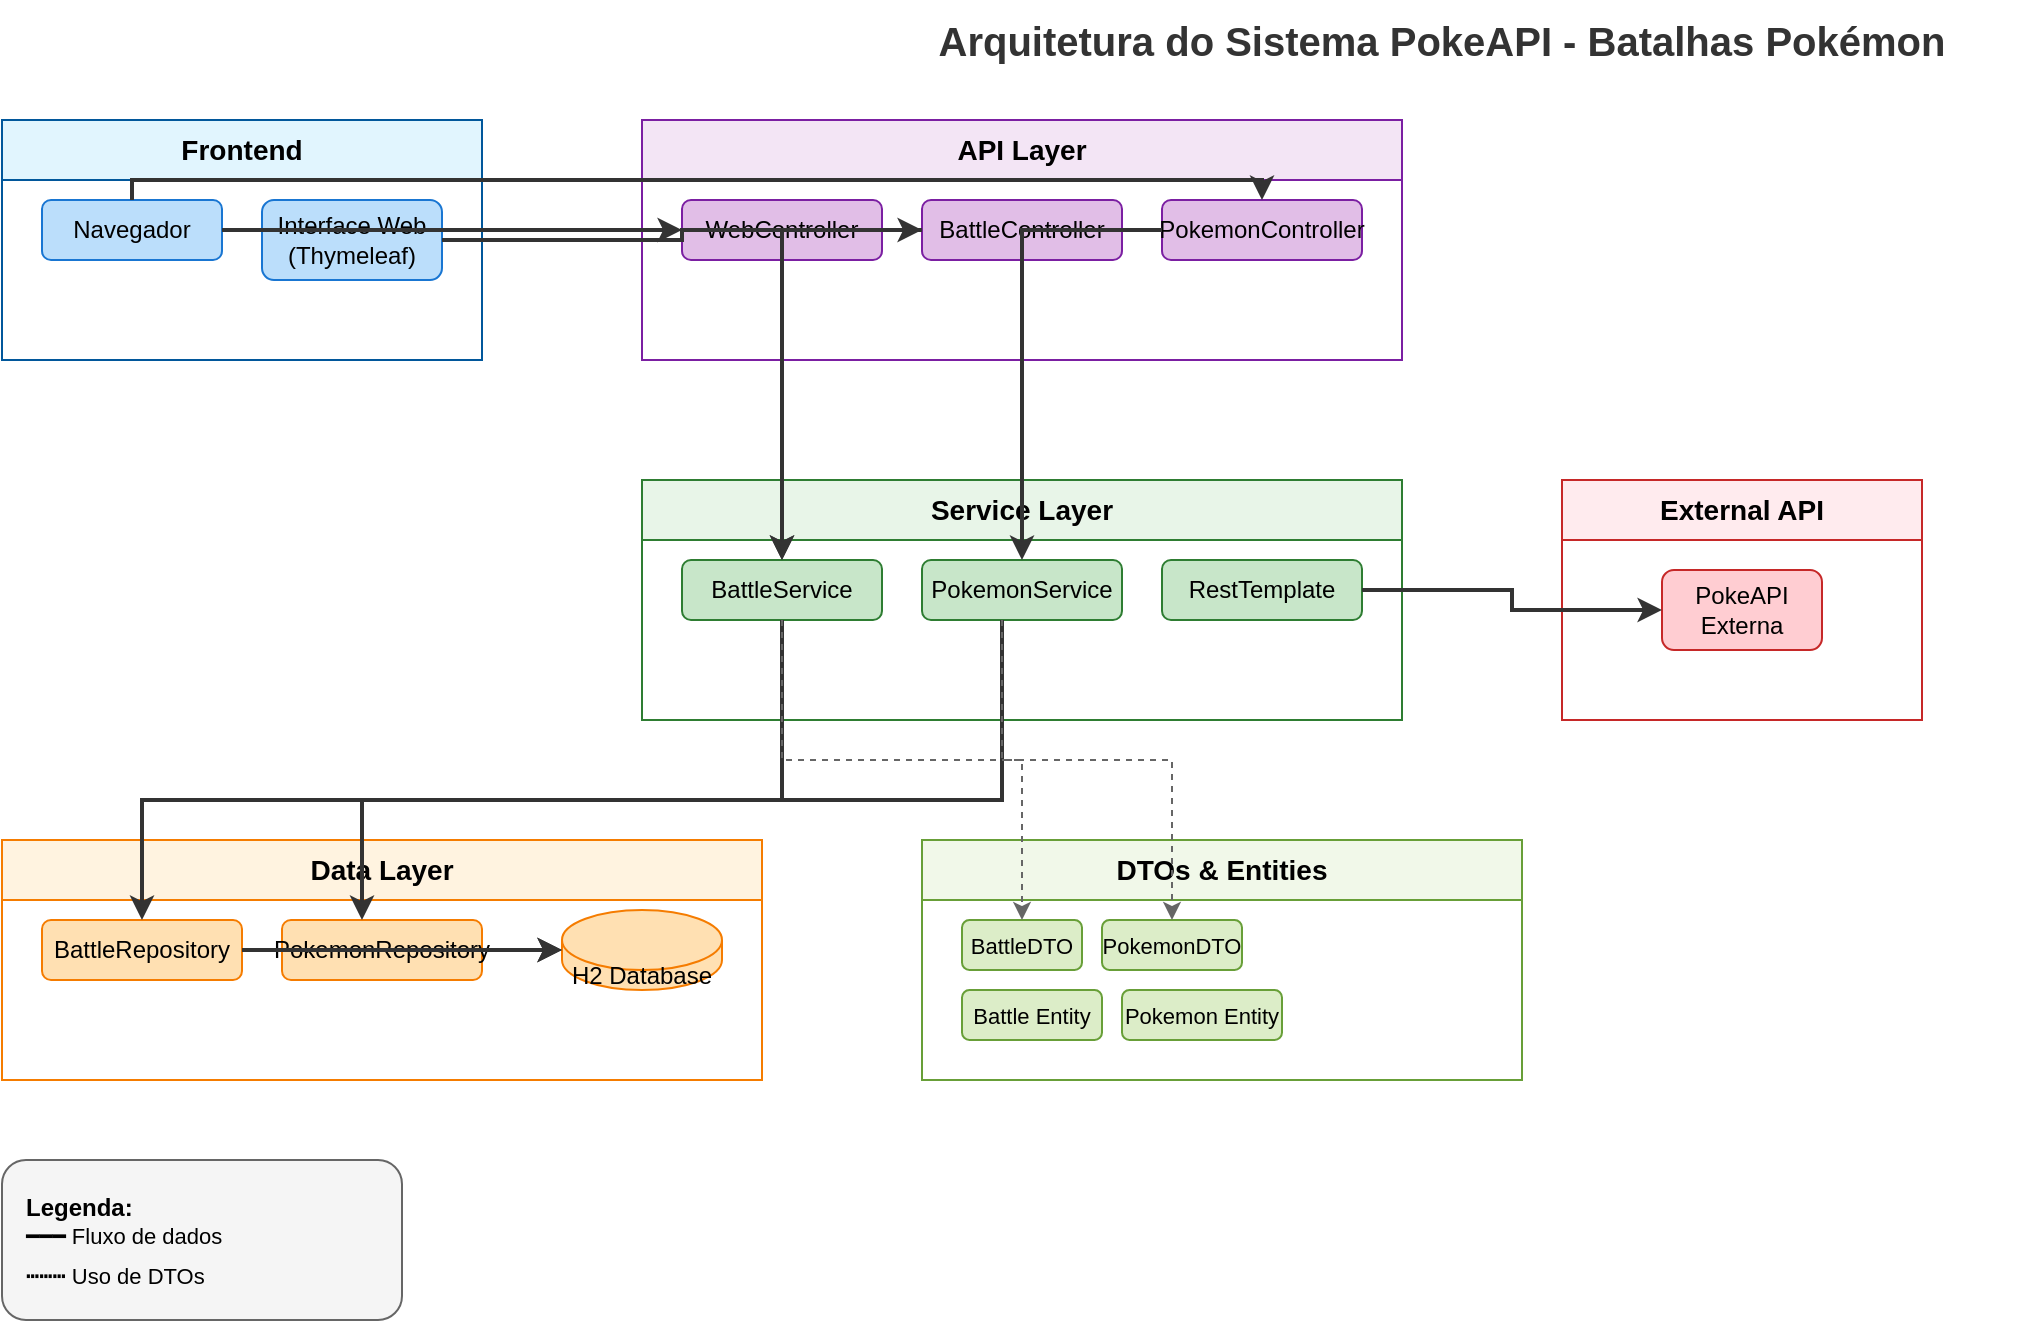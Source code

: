 <?xml version="1.0" encoding="UTF-8"?>
<mxfile version="22.1.11" type="device">
  <diagram name="Arquitetura PokeAPI" id="arquitetura-pokeapi">
    <mxGraphModel dx="1422" dy="754" grid="1" gridSize="10" guides="1" tooltips="1" connect="1" arrows="1" fold="1" page="1" pageScale="1" pageWidth="1600" pageHeight="900" math="0" shadow="0">
      <root>
        <mxCell id="0"/>
        <mxCell id="1" parent="0"/>

        <!-- Title -->
        <mxCell id="title" value="Arquitetura do Sistema PokeAPI - Batalhas Pokémon" style="text;html=1;strokeColor=none;fillColor=none;align=center;verticalAlign=middle;whiteSpace=wrap;rounded=0;fontSize=20;fontStyle=1;fontColor=#333333;" vertex="1" parent="1">
          <mxGeometry x="500" y="20" width="600" height="40" as="geometry"/>
        </mxCell>

        <!-- Frontend Group -->
        <mxCell id="frontend-container" value="Frontend" style="swimlane;whiteSpace=wrap;html=1;fillColor=#E1F5FE;strokeColor=#01579B;fontStyle=1;fontSize=14;startSize=30;" vertex="1" parent="1">
          <mxGeometry x="80" y="80" width="240" height="120" as="geometry"/>
        </mxCell>
        <mxCell id="browser" value="Navegador" style="rounded=1;whiteSpace=wrap;html=1;fillColor=#BBDEFB;strokeColor=#1976D2;fontSize=12;" vertex="1" parent="frontend-container">
          <mxGeometry x="20" y="40" width="90" height="30" as="geometry"/>
        </mxCell>
        <mxCell id="web-interface" value="Interface Web&#xa;(Thymeleaf)" style="rounded=1;whiteSpace=wrap;html=1;fillColor=#BBDEFB;strokeColor=#1976D2;fontSize=12;" vertex="1" parent="frontend-container">
          <mxGeometry x="130" y="40" width="90" height="40" as="geometry"/>
        </mxCell>

        <!-- API Layer Group -->
        <mxCell id="api-container" value="API Layer" style="swimlane;whiteSpace=wrap;html=1;fillColor=#F3E5F5;strokeColor=#7B1FA2;fontStyle=1;fontSize=14;startSize=30;" vertex="1" parent="1">
          <mxGeometry x="400" y="80" width="380" height="120" as="geometry"/>
        </mxCell>
        <mxCell id="web-controller" value="WebController" style="rounded=1;whiteSpace=wrap;html=1;fillColor=#E1BEE7;strokeColor=#7B1FA2;fontSize=12;" vertex="1" parent="api-container">
          <mxGeometry x="20" y="40" width="100" height="30" as="geometry"/>
        </mxCell>
        <mxCell id="battle-controller" value="BattleController" style="rounded=1;whiteSpace=wrap;html=1;fillColor=#E1BEE7;strokeColor=#7B1FA2;fontSize=12;" vertex="1" parent="api-container">
          <mxGeometry x="140" y="40" width="100" height="30" as="geometry"/>
        </mxCell>
        <mxCell id="pokemon-controller" value="PokemonController" style="rounded=1;whiteSpace=wrap;html=1;fillColor=#E1BEE7;strokeColor=#7B1FA2;fontSize=12;" vertex="1" parent="api-container">
          <mxGeometry x="260" y="40" width="100" height="30" as="geometry"/>
        </mxCell>

        <!-- Service Layer Group -->
        <mxCell id="service-container" value="Service Layer" style="swimlane;whiteSpace=wrap;html=1;fillColor=#E8F5E8;strokeColor=#2E7D32;fontStyle=1;fontSize=14;startSize=30;" vertex="1" parent="1">
          <mxGeometry x="400" y="260" width="380" height="120" as="geometry"/>
        </mxCell>
        <mxCell id="battle-service" value="BattleService" style="rounded=1;whiteSpace=wrap;html=1;fillColor=#C8E6C9;strokeColor=#2E7D32;fontSize=12;" vertex="1" parent="service-container">
          <mxGeometry x="20" y="40" width="100" height="30" as="geometry"/>
        </mxCell>
        <mxCell id="pokemon-service" value="PokemonService" style="rounded=1;whiteSpace=wrap;html=1;fillColor=#C8E6C9;strokeColor=#2E7D32;fontSize=12;" vertex="1" parent="service-container">
          <mxGeometry x="140" y="40" width="100" height="30" as="geometry"/>
        </mxCell>
        <mxCell id="rest-template" value="RestTemplate" style="rounded=1;whiteSpace=wrap;html=1;fillColor=#C8E6C9;strokeColor=#2E7D32;fontSize=12;" vertex="1" parent="service-container">
          <mxGeometry x="260" y="40" width="100" height="30" as="geometry"/>
        </mxCell>

        <!-- Data Layer Group -->
        <mxCell id="data-container" value="Data Layer" style="swimlane;whiteSpace=wrap;html=1;fillColor=#FFF3E0;strokeColor=#F57C00;fontStyle=1;fontSize=14;startSize=30;" vertex="1" parent="1">
          <mxGeometry x="80" y="440" width="380" height="120" as="geometry"/>
        </mxCell>
        <mxCell id="battle-repository" value="BattleRepository" style="rounded=1;whiteSpace=wrap;html=1;fillColor=#FFE0B2;strokeColor=#F57C00;fontSize=12;" vertex="1" parent="data-container">
          <mxGeometry x="20" y="40" width="100" height="30" as="geometry"/>
        </mxCell>
        <mxCell id="pokemon-repository" value="PokemonRepository" style="rounded=1;whiteSpace=wrap;html=1;fillColor=#FFE0B2;strokeColor=#F57C00;fontSize=12;" vertex="1" parent="data-container">
          <mxGeometry x="140" y="40" width="100" height="30" as="geometry"/>
        </mxCell>
        <mxCell id="h2-database" value="H2 Database" style="shape=cylinder3;whiteSpace=wrap;html=1;boundedLbl=1;backgroundOutline=1;size=15;fillColor=#FFE0B2;strokeColor=#F57C00;fontSize=12;" vertex="1" parent="data-container">
          <mxGeometry x="280" y="35" width="80" height="40" as="geometry"/>
        </mxCell>

        <!-- External API Group -->
        <mxCell id="external-container" value="External API" style="swimlane;whiteSpace=wrap;html=1;fillColor=#FFEBEE;strokeColor=#C62828;fontStyle=1;fontSize=14;startSize=30;" vertex="1" parent="1">
          <mxGeometry x="860" y="260" width="180" height="120" as="geometry"/>
        </mxCell>
        <mxCell id="pokeapi-external" value="PokeAPI&#xa;Externa" style="rounded=1;whiteSpace=wrap;html=1;fillColor=#FFCDD2;strokeColor=#C62828;fontSize=12;" vertex="1" parent="external-container">
          <mxGeometry x="50" y="45" width="80" height="40" as="geometry"/>
        </mxCell>

        <!-- DTOs & Entities Group -->
        <mxCell id="dto-container" value="DTOs &amp; Entities" style="swimlane;whiteSpace=wrap;html=1;fillColor=#F1F8E9;strokeColor=#689F38;fontStyle=1;fontSize=14;startSize=30;" vertex="1" parent="1">
          <mxGeometry x="540" y="440" width="300" height="120" as="geometry"/>
        </mxCell>
        <mxCell id="battle-dto" value="BattleDTO" style="rounded=1;whiteSpace=wrap;html=1;fillColor=#DCEDC8;strokeColor=#689F38;fontSize=11;" vertex="1" parent="dto-container">
          <mxGeometry x="20" y="40" width="60" height="25" as="geometry"/>
        </mxCell>
        <mxCell id="pokemon-dto" value="PokemonDTO" style="rounded=1;whiteSpace=wrap;html=1;fillColor=#DCEDC8;strokeColor=#689F38;fontSize=11;" vertex="1" parent="dto-container">
          <mxGeometry x="90" y="40" width="70" height="25" as="geometry"/>
        </mxCell>
        <mxCell id="battle-entity" value="Battle Entity" style="rounded=1;whiteSpace=wrap;html=1;fillColor=#DCEDC8;strokeColor=#689F38;fontSize=11;" vertex="1" parent="dto-container">
          <mxGeometry x="20" y="75" width="70" height="25" as="geometry"/>
        </mxCell>
        <mxCell id="pokemon-entity" value="Pokemon Entity" style="rounded=1;whiteSpace=wrap;html=1;fillColor=#DCEDC8;strokeColor=#689F38;fontSize=11;" vertex="1" parent="dto-container">
          <mxGeometry x="100" y="75" width="80" height="25" as="geometry"/>
        </mxCell>

        <!-- Connections -->
        <!-- Frontend to Controllers -->
        <mxCell id="edge1" style="edgeStyle=orthogonalEdgeStyle;rounded=0;orthogonalLoop=1;jettySize=auto;html=1;strokeWidth=2;strokeColor=#333333;" edge="1" parent="1" source="browser" target="web-controller">
          <mxGeometry relative="1" as="geometry">
            <mxPoint x="145" y="135" as="sourcePoint"/>
            <mxPoint x="470" y="135" as="targetPoint"/>
          </mxGeometry>
        </mxCell>

        <mxCell id="edge2" style="edgeStyle=orthogonalEdgeStyle;rounded=0;orthogonalLoop=1;jettySize=auto;html=1;strokeWidth=2;strokeColor=#333333;" edge="1" parent="1" source="web-interface" target="battle-controller">
          <mxGeometry relative="1" as="geometry">
            <mxPoint x="255" y="140" as="sourcePoint"/>
            <mxPoint x="540" y="135" as="targetPoint"/>
          </mxGeometry>
        </mxCell>

        <mxCell id="edge3" style="edgeStyle=orthogonalEdgeStyle;rounded=0;orthogonalLoop=1;jettySize=auto;html=1;strokeWidth=2;strokeColor=#333333;" edge="1" parent="1" source="browser" target="pokemon-controller">
          <mxGeometry relative="1" as="geometry">
            <mxPoint x="165" y="125" as="sourcePoint"/>
            <mxPoint x="710" y="135" as="targetPoint"/>
            <Array as="points">
              <mxPoint x="145" y="110"/>
              <mxPoint x="710" y="110"/>
            </Array>
          </mxGeometry>
        </mxCell>

        <!-- Controllers to Services -->
        <mxCell id="edge4" style="edgeStyle=orthogonalEdgeStyle;rounded=0;orthogonalLoop=1;jettySize=auto;html=1;strokeWidth=2;strokeColor=#333333;" edge="1" parent="1" source="web-controller" target="battle-service">
          <mxGeometry relative="1" as="geometry">
            <mxPoint x="470" y="150" as="sourcePoint"/>
            <mxPoint x="470" y="300" as="targetPoint"/>
          </mxGeometry>
        </mxCell>

        <mxCell id="edge5" style="edgeStyle=orthogonalEdgeStyle;rounded=0;orthogonalLoop=1;jettySize=auto;html=1;strokeWidth=2;strokeColor=#333333;" edge="1" parent="1" source="battle-controller" target="battle-service">
          <mxGeometry relative="1" as="geometry">
            <mxPoint x="540" y="150" as="sourcePoint"/>
            <mxPoint x="470" y="300" as="targetPoint"/>
          </mxGeometry>
        </mxCell>

        <mxCell id="edge6" style="edgeStyle=orthogonalEdgeStyle;rounded=0;orthogonalLoop=1;jettySize=auto;html=1;strokeWidth=2;strokeColor=#333333;" edge="1" parent="1" source="pokemon-controller" target="pokemon-service">
          <mxGeometry relative="1" as="geometry">
            <mxPoint x="710" y="150" as="sourcePoint"/>
            <mxPoint x="580" y="300" as="targetPoint"/>
          </mxGeometry>
        </mxCell>

        <!-- Services to Repositories -->
        <mxCell id="edge7" style="edgeStyle=orthogonalEdgeStyle;rounded=0;orthogonalLoop=1;jettySize=auto;html=1;strokeWidth=2;strokeColor=#333333;" edge="1" parent="1" source="battle-service" target="battle-repository">
          <mxGeometry relative="1" as="geometry">
            <mxPoint x="470" y="350" as="sourcePoint"/>
            <mxPoint x="150" y="480" as="targetPoint"/>
            <Array as="points">
              <mxPoint x="470" y="420"/>
              <mxPoint x="150" y="420"/>
            </Array>
          </mxGeometry>
        </mxCell>

        <mxCell id="edge8" style="edgeStyle=orthogonalEdgeStyle;rounded=0;orthogonalLoop=1;jettySize=auto;html=1;strokeWidth=2;strokeColor=#333333;" edge="1" parent="1" source="pokemon-service" target="pokemon-repository">
          <mxGeometry relative="1" as="geometry">
            <mxPoint x="580" y="350" as="sourcePoint"/>
            <mxPoint x="260" y="480" as="targetPoint"/>
            <Array as="points">
              <mxPoint x="580" y="420"/>
              <mxPoint x="260" y="420"/>
            </Array>
          </mxGeometry>
        </mxCell>

        <!-- Service to External API -->
        <mxCell id="edge9" style="edgeStyle=orthogonalEdgeStyle;rounded=0;orthogonalLoop=1;jettySize=auto;html=1;strokeWidth=2;strokeColor=#333333;" edge="1" parent="1" source="rest-template" target="pokeapi-external">
          <mxGeometry relative="1" as="geometry">
            <mxPoint x="720" y="315" as="sourcePoint"/>
            <mxPoint x="910" y="315" as="targetPoint"/>
          </mxGeometry>
        </mxCell>

        <!-- Repositories to Database -->
        <mxCell id="edge10" style="edgeStyle=orthogonalEdgeStyle;rounded=0;orthogonalLoop=1;jettySize=auto;html=1;strokeWidth=2;strokeColor=#333333;" edge="1" parent="1" source="battle-repository" target="h2-database">
          <mxGeometry relative="1" as="geometry">
            <mxPoint x="150" y="500" as="sourcePoint"/>
            <mxPoint x="360" y="515" as="targetPoint"/>
          </mxGeometry>
        </mxCell>

        <mxCell id="edge11" style="edgeStyle=orthogonalEdgeStyle;rounded=0;orthogonalLoop=1;jettySize=auto;html=1;strokeWidth=2;strokeColor=#333333;" edge="1" parent="1" source="pokemon-repository" target="h2-database">
          <mxGeometry relative="1" as="geometry">
            <mxPoint x="260" y="500" as="sourcePoint"/>
            <mxPoint x="360" y="515" as="targetPoint"/>
          </mxGeometry>
        </mxCell>

        <!-- Services to DTOs (dashed lines) -->
        <mxCell id="edge12" style="edgeStyle=orthogonalEdgeStyle;rounded=0;orthogonalLoop=1;jettySize=auto;html=1;strokeWidth=1;strokeColor=#666666;dashed=1;" edge="1" parent="1" source="battle-service" target="battle-dto">
          <mxGeometry relative="1" as="geometry">
            <mxPoint x="470" y="350" as="sourcePoint"/>
            <mxPoint x="590" y="500" as="targetPoint"/>
            <Array as="points">
              <mxPoint x="470" y="400"/>
              <mxPoint x="590" y="400"/>
            </Array>
          </mxGeometry>
        </mxCell>

        <mxCell id="edge13" style="edgeStyle=orthogonalEdgeStyle;rounded=0;orthogonalLoop=1;jettySize=auto;html=1;strokeWidth=1;strokeColor=#666666;dashed=1;" edge="1" parent="1" source="pokemon-service" target="pokemon-dto">
          <mxGeometry relative="1" as="geometry">
            <mxPoint x="580" y="350" as="sourcePoint"/>
            <mxPoint x="665" y="500" as="targetPoint"/>
            <Array as="points">
              <mxPoint x="580" y="400"/>
              <mxPoint x="665" y="400"/>
            </Array>
          </mxGeometry>
        </mxCell>

        <!-- Legend -->
        <mxCell id="legend-box" value="" style="rounded=1;whiteSpace=wrap;html=1;fillColor=#F5F5F5;strokeColor=#666666;" vertex="1" parent="1">
          <mxGeometry x="80" y="600" width="200" height="80" as="geometry"/>
        </mxCell>
        <mxCell id="legend-title" value="Legenda:" style="text;html=1;align=left;verticalAlign=top;whiteSpace=wrap;rounded=0;fontSize=12;fontStyle=1;" vertex="1" parent="1">
          <mxGeometry x="90" y="610" width="60" height="20" as="geometry"/>
        </mxCell>
        <mxCell id="legend-line1" value="━━━ Fluxo de dados" style="text;html=1;align=left;verticalAlign=middle;whiteSpace=wrap;rounded=0;fontSize=11;" vertex="1" parent="1">
          <mxGeometry x="90" y="630" width="150" height="15" as="geometry"/>
        </mxCell>
        <mxCell id="legend-line2" value="┅┅┅ Uso de DTOs" style="text;html=1;align=left;verticalAlign=middle;whiteSpace=wrap;rounded=0;fontSize=11;" vertex="1" parent="1">
          <mxGeometry x="90" y="650" width="150" height="15" as="geometry"/>
        </mxCell>

      </root>
    </mxGraphModel>
  </diagram>
</mxfile>

